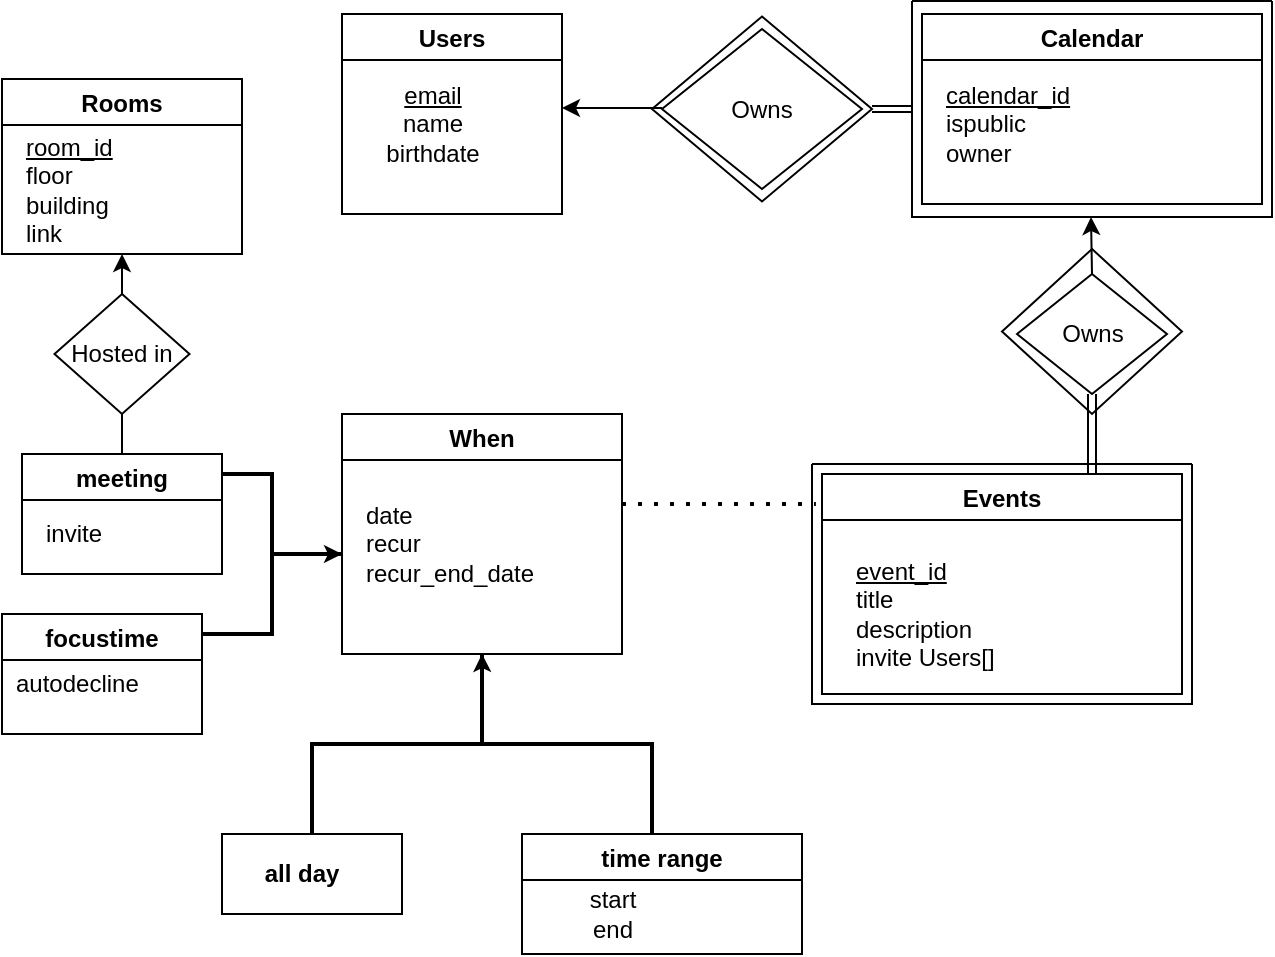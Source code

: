 <mxfile version="20.3.0" type="github">
  <diagram id="R2lEEEUBdFMjLlhIrx00" name="Page-1">
    <mxGraphModel dx="723" dy="502" grid="1" gridSize="10" guides="1" tooltips="1" connect="1" arrows="1" fold="1" page="1" pageScale="1" pageWidth="850" pageHeight="1100" math="0" shadow="0" extFonts="Permanent Marker^https://fonts.googleapis.com/css?family=Permanent+Marker">
      <root>
        <mxCell id="0" />
        <mxCell id="1" parent="0" />
        <mxCell id="6cKVFSsusUxltJV1LaVB-1" value="Users" style="swimlane;strokeColor=default;strokeWidth=1;" vertex="1" parent="1">
          <mxGeometry x="210" y="110" width="110" height="100" as="geometry" />
        </mxCell>
        <mxCell id="6cKVFSsusUxltJV1LaVB-2" value="&lt;u&gt;email&lt;/u&gt;&lt;br&gt;name&lt;br&gt;birthdate" style="text;html=1;align=center;verticalAlign=middle;resizable=0;points=[];autosize=1;strokeColor=none;fillColor=none;" vertex="1" parent="6cKVFSsusUxltJV1LaVB-1">
          <mxGeometry x="10" y="25" width="70" height="60" as="geometry" />
        </mxCell>
        <mxCell id="6cKVFSsusUxltJV1LaVB-4" value="&lt;span style=&quot;font-style: normal; font-variant-caps: normal; font-weight: normal; letter-spacing: normal; text-align: start; text-indent: 0px; text-transform: none; word-spacing: 0px; -webkit-text-stroke-width: 0px; text-decoration: none; box-sizing: border-box; color: transparent; position: absolute; cursor: text; transform-origin: 0% 0% 0px; display: block; float: left; margin-bottom: -918px; margin-right: -918px; left: 108.213px; top: 75.764px; font-size: 13.32px; font-family: sans-serif; transform: scaleX(1.037);&quot; class=&quot;textLayer--absolute&quot; dir=&quot;ltr&quot; role=&quot;presentation&quot;&gt;https://docs.google.com/spreadsheets/d/1R2Y3dV8q66rjCOBZQCV6RBLFsSArWl20ytBrvFRlf1U/edit?usp=sharing&lt;/span&gt;&lt;span style=&quot;font-style: normal; font-variant-caps: normal; font-weight: normal; letter-spacing: normal; text-align: start; text-indent: 0px; text-transform: none; word-spacing: 0px; -webkit-text-stroke-width: 0px; text-decoration: none; box-sizing: border-box; color: transparent; position: absolute; cursor: text; transform-origin: 0% 0% 0px; display: block; float: left; margin-bottom: -918px; margin-right: -918px; left: 793.786px; top: 74.612px; font-size: 14.76px; font-family: sans-serif; transform: scaleX(0.885);&quot; class=&quot;textLayer--absolute&quot; dir=&quot;ltr&quot; role=&quot;presentation&quot;&gt; &lt;/span&gt;" style="text;whiteSpace=wrap;html=1;" vertex="1" parent="1">
          <mxGeometry x="280" y="330" width="30" height="20" as="geometry" />
        </mxCell>
        <mxCell id="6cKVFSsusUxltJV1LaVB-5" value="Calendar" style="swimlane;strokeColor=default;strokeWidth=1;" vertex="1" parent="1">
          <mxGeometry x="500" y="110" width="170" height="95" as="geometry" />
        </mxCell>
        <mxCell id="6cKVFSsusUxltJV1LaVB-6" value="&lt;u&gt;calendar_id&lt;/u&gt;&lt;br&gt;ispublic&lt;br&gt;owner" style="text;html=1;align=left;verticalAlign=middle;resizable=0;points=[];autosize=1;strokeColor=none;fillColor=none;" vertex="1" parent="6cKVFSsusUxltJV1LaVB-5">
          <mxGeometry x="10" y="25" width="90" height="60" as="geometry" />
        </mxCell>
        <mxCell id="6cKVFSsusUxltJV1LaVB-9" value="Events" style="swimlane;strokeColor=default;strokeWidth=1;" vertex="1" parent="1">
          <mxGeometry x="450" y="340" width="180" height="110" as="geometry" />
        </mxCell>
        <mxCell id="6cKVFSsusUxltJV1LaVB-10" value="&lt;u&gt;event_id&lt;/u&gt;&lt;br&gt;title&lt;br&gt;description&lt;br&gt;invite Users[]" style="text;html=1;align=left;verticalAlign=middle;resizable=0;points=[];autosize=1;strokeColor=none;fillColor=none;" vertex="1" parent="6cKVFSsusUxltJV1LaVB-9">
          <mxGeometry x="15" y="35" width="90" height="70" as="geometry" />
        </mxCell>
        <mxCell id="6cKVFSsusUxltJV1LaVB-13" value="Rooms" style="swimlane;strokeColor=default;strokeWidth=1;" vertex="1" parent="1">
          <mxGeometry x="40" y="142.5" width="120" height="87.5" as="geometry" />
        </mxCell>
        <mxCell id="6cKVFSsusUxltJV1LaVB-14" value="&lt;u&gt;room_id&lt;/u&gt;&lt;br&gt;floor&lt;br&gt;building&lt;br&gt;link" style="text;html=1;align=left;verticalAlign=middle;resizable=0;points=[];autosize=1;strokeColor=none;fillColor=none;" vertex="1" parent="6cKVFSsusUxltJV1LaVB-13">
          <mxGeometry x="10" y="20" width="70" height="70" as="geometry" />
        </mxCell>
        <mxCell id="6cKVFSsusUxltJV1LaVB-15" value="" style="rhombus;whiteSpace=wrap;html=1;fontStyle=1;startSize=23;strokeWidth=1;" vertex="1" parent="1">
          <mxGeometry x="370" y="117.5" width="100" height="80" as="geometry" />
        </mxCell>
        <mxCell id="6cKVFSsusUxltJV1LaVB-17" value="" style="endArrow=classic;html=1;rounded=0;" edge="1" parent="1">
          <mxGeometry width="50" height="50" relative="1" as="geometry">
            <mxPoint x="370" y="157" as="sourcePoint" />
            <mxPoint x="320" y="157" as="targetPoint" />
          </mxGeometry>
        </mxCell>
        <mxCell id="6cKVFSsusUxltJV1LaVB-19" value="Owns" style="text;html=1;strokeColor=none;fillColor=none;align=center;verticalAlign=middle;whiteSpace=wrap;rounded=0;strokeWidth=1;" vertex="1" parent="1">
          <mxGeometry x="390" y="142.5" width="60" height="30" as="geometry" />
        </mxCell>
        <mxCell id="6cKVFSsusUxltJV1LaVB-22" value="" style="rhombus;whiteSpace=wrap;html=1;fontStyle=1;startSize=23;strokeWidth=1;fillColor=none;" vertex="1" parent="1">
          <mxGeometry x="365" y="111.25" width="110" height="92.5" as="geometry" />
        </mxCell>
        <mxCell id="6cKVFSsusUxltJV1LaVB-23" value="" style="swimlane;startSize=0;strokeColor=default;strokeWidth=1;fillColor=none;" vertex="1" parent="1">
          <mxGeometry x="495" y="103.5" width="180" height="108" as="geometry" />
        </mxCell>
        <mxCell id="6cKVFSsusUxltJV1LaVB-24" value="" style="endArrow=none;dashed=1;html=1;dashPattern=1 3;strokeWidth=2;rounded=0;entryX=-0.017;entryY=0.136;entryDx=0;entryDy=0;entryPerimeter=0;" edge="1" parent="1" target="6cKVFSsusUxltJV1LaVB-9">
          <mxGeometry width="50" height="50" relative="1" as="geometry">
            <mxPoint x="350" y="355" as="sourcePoint" />
            <mxPoint x="420" y="355" as="targetPoint" />
          </mxGeometry>
        </mxCell>
        <mxCell id="6cKVFSsusUxltJV1LaVB-25" value="When" style="swimlane;strokeColor=default;strokeWidth=1;startSize=23;" vertex="1" parent="1">
          <mxGeometry x="210" y="310" width="140" height="120" as="geometry" />
        </mxCell>
        <mxCell id="6cKVFSsusUxltJV1LaVB-26" value="date&lt;br&gt;recur&lt;br&gt;recur_end_date" style="text;html=1;align=left;verticalAlign=middle;resizable=0;points=[];autosize=1;strokeColor=none;fillColor=none;" vertex="1" parent="6cKVFSsusUxltJV1LaVB-25">
          <mxGeometry x="10" y="35" width="110" height="60" as="geometry" />
        </mxCell>
        <mxCell id="6cKVFSsusUxltJV1LaVB-31" value="time range" style="swimlane;strokeColor=default;strokeWidth=1;startSize=23;" vertex="1" parent="1">
          <mxGeometry x="300" y="520" width="140" height="60" as="geometry" />
        </mxCell>
        <mxCell id="6cKVFSsusUxltJV1LaVB-32" value="start&lt;br&gt;end" style="text;html=1;align=center;verticalAlign=middle;resizable=0;points=[];autosize=1;strokeColor=none;fillColor=none;" vertex="1" parent="6cKVFSsusUxltJV1LaVB-31">
          <mxGeometry x="20" y="20" width="50" height="40" as="geometry" />
        </mxCell>
        <mxCell id="6cKVFSsusUxltJV1LaVB-36" value="" style="strokeWidth=2;html=1;shape=mxgraph.flowchart.annotation_2;align=left;labelPosition=right;pointerEvents=1;strokeColor=default;fillColor=none;rotation=90;" vertex="1" parent="1">
          <mxGeometry x="235" y="390" width="90" height="170" as="geometry" />
        </mxCell>
        <mxCell id="6cKVFSsusUxltJV1LaVB-38" value="" style="endArrow=classic;html=1;rounded=0;" edge="1" parent="1">
          <mxGeometry width="50" height="50" relative="1" as="geometry">
            <mxPoint x="280.5" y="470" as="sourcePoint" />
            <mxPoint x="280" y="430" as="targetPoint" />
          </mxGeometry>
        </mxCell>
        <mxCell id="6cKVFSsusUxltJV1LaVB-39" value="" style="rounded=0;whiteSpace=wrap;html=1;strokeColor=default;strokeWidth=1;fillColor=none;" vertex="1" parent="1">
          <mxGeometry x="150" y="520" width="90" height="40" as="geometry" />
        </mxCell>
        <mxCell id="6cKVFSsusUxltJV1LaVB-40" value="&lt;b&gt;all day&lt;/b&gt;" style="text;html=1;strokeColor=none;fillColor=none;align=center;verticalAlign=middle;whiteSpace=wrap;rounded=0;strokeWidth=1;" vertex="1" parent="1">
          <mxGeometry x="160" y="525" width="60" height="30" as="geometry" />
        </mxCell>
        <mxCell id="6cKVFSsusUxltJV1LaVB-42" value="" style="strokeWidth=2;html=1;shape=mxgraph.flowchart.annotation_2;align=left;labelPosition=right;pointerEvents=1;strokeColor=default;fillColor=none;rotation=-180;" vertex="1" parent="1">
          <mxGeometry x="140" y="340" width="70" height="80" as="geometry" />
        </mxCell>
        <mxCell id="6cKVFSsusUxltJV1LaVB-43" value="" style="endArrow=classic;html=1;rounded=0;entryX=0;entryY=0.5;entryDx=0;entryDy=0;entryPerimeter=0;exitX=0.414;exitY=0.5;exitDx=0;exitDy=0;exitPerimeter=0;" edge="1" parent="1" source="6cKVFSsusUxltJV1LaVB-42" target="6cKVFSsusUxltJV1LaVB-42">
          <mxGeometry width="50" height="50" relative="1" as="geometry">
            <mxPoint x="140" y="440" as="sourcePoint" />
            <mxPoint x="170" y="440" as="targetPoint" />
          </mxGeometry>
        </mxCell>
        <mxCell id="6cKVFSsusUxltJV1LaVB-48" value="focustime" style="swimlane;strokeColor=default;strokeWidth=1;startSize=23;" vertex="1" parent="1">
          <mxGeometry x="40" y="410" width="100" height="60" as="geometry" />
        </mxCell>
        <mxCell id="6cKVFSsusUxltJV1LaVB-49" value="autodecline" style="text;html=1;align=left;verticalAlign=middle;resizable=0;points=[];autosize=1;strokeColor=none;fillColor=none;" vertex="1" parent="6cKVFSsusUxltJV1LaVB-48">
          <mxGeometry x="5" y="20" width="80" height="30" as="geometry" />
        </mxCell>
        <mxCell id="6cKVFSsusUxltJV1LaVB-50" value="Owns" style="rhombus;whiteSpace=wrap;html=1;strokeColor=default;strokeWidth=1;fillColor=none;" vertex="1" parent="1">
          <mxGeometry x="547.5" y="240" width="75" height="60" as="geometry" />
        </mxCell>
        <mxCell id="6cKVFSsusUxltJV1LaVB-51" value="" style="endArrow=classic;html=1;rounded=0;" edge="1" parent="1">
          <mxGeometry width="50" height="50" relative="1" as="geometry">
            <mxPoint x="585" y="240" as="sourcePoint" />
            <mxPoint x="584.5" y="211.5" as="targetPoint" />
          </mxGeometry>
        </mxCell>
        <mxCell id="6cKVFSsusUxltJV1LaVB-54" value="" style="shape=link;html=1;rounded=0;exitX=0.75;exitY=0;exitDx=0;exitDy=0;entryX=0.5;entryY=1;entryDx=0;entryDy=0;" edge="1" parent="1" source="6cKVFSsusUxltJV1LaVB-9" target="6cKVFSsusUxltJV1LaVB-50">
          <mxGeometry width="100" relative="1" as="geometry">
            <mxPoint x="547.5" y="300.5" as="sourcePoint" />
            <mxPoint x="587.5" y="300" as="targetPoint" />
          </mxGeometry>
        </mxCell>
        <mxCell id="6cKVFSsusUxltJV1LaVB-56" value="" style="shape=link;html=1;rounded=0;width=-3;entryX=0;entryY=0.5;entryDx=0;entryDy=0;exitX=1;exitY=0.5;exitDx=0;exitDy=0;" edge="1" parent="1" source="6cKVFSsusUxltJV1LaVB-22" target="6cKVFSsusUxltJV1LaVB-23">
          <mxGeometry width="100" relative="1" as="geometry">
            <mxPoint x="440" y="280" as="sourcePoint" />
            <mxPoint x="480" y="279.5" as="targetPoint" />
          </mxGeometry>
        </mxCell>
        <mxCell id="6cKVFSsusUxltJV1LaVB-57" value="" style="rhombus;whiteSpace=wrap;html=1;fontStyle=1;startSize=23;strokeWidth=1;fillColor=none;" vertex="1" parent="1">
          <mxGeometry x="540" y="227.5" width="90" height="82.5" as="geometry" />
        </mxCell>
        <mxCell id="6cKVFSsusUxltJV1LaVB-58" value="" style="swimlane;startSize=0;strokeColor=default;strokeWidth=1;fillColor=none;" vertex="1" parent="1">
          <mxGeometry x="445" y="335" width="190" height="120" as="geometry" />
        </mxCell>
        <mxCell id="6cKVFSsusUxltJV1LaVB-59" value="Hosted in" style="rhombus;whiteSpace=wrap;html=1;strokeColor=default;strokeWidth=1;fillColor=none;" vertex="1" parent="1">
          <mxGeometry x="66.25" y="250" width="67.5" height="60" as="geometry" />
        </mxCell>
        <mxCell id="6cKVFSsusUxltJV1LaVB-63" value="" style="endArrow=classic;html=1;rounded=0;exitX=0.5;exitY=0;exitDx=0;exitDy=0;" edge="1" parent="1" source="6cKVFSsusUxltJV1LaVB-59">
          <mxGeometry width="50" height="50" relative="1" as="geometry">
            <mxPoint x="300" y="400" as="sourcePoint" />
            <mxPoint x="100" y="230" as="targetPoint" />
          </mxGeometry>
        </mxCell>
        <mxCell id="6cKVFSsusUxltJV1LaVB-64" value="" style="endArrow=none;html=1;rounded=0;entryX=0.5;entryY=1;entryDx=0;entryDy=0;exitX=0.5;exitY=0;exitDx=0;exitDy=0;" edge="1" parent="1" target="6cKVFSsusUxltJV1LaVB-59">
          <mxGeometry width="50" height="50" relative="1" as="geometry">
            <mxPoint x="100" y="330" as="sourcePoint" />
            <mxPoint x="260" y="280" as="targetPoint" />
          </mxGeometry>
        </mxCell>
        <mxCell id="6cKVFSsusUxltJV1LaVB-65" value="meeting" style="swimlane;strokeColor=default;strokeWidth=1;startSize=23;" vertex="1" parent="1">
          <mxGeometry x="50" y="330" width="100" height="60" as="geometry" />
        </mxCell>
        <mxCell id="6cKVFSsusUxltJV1LaVB-66" value="invite" style="text;html=1;align=left;verticalAlign=middle;resizable=0;points=[];autosize=1;strokeColor=none;fillColor=none;" vertex="1" parent="6cKVFSsusUxltJV1LaVB-65">
          <mxGeometry x="10" y="25" width="50" height="30" as="geometry" />
        </mxCell>
      </root>
    </mxGraphModel>
  </diagram>
</mxfile>
